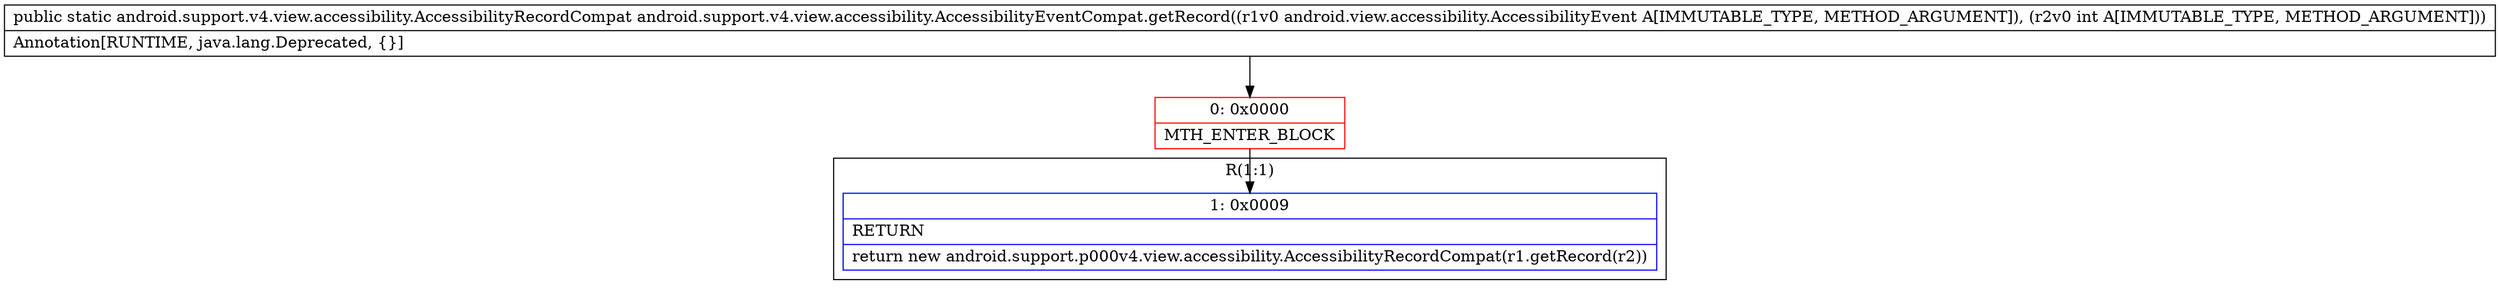 digraph "CFG forandroid.support.v4.view.accessibility.AccessibilityEventCompat.getRecord(Landroid\/view\/accessibility\/AccessibilityEvent;I)Landroid\/support\/v4\/view\/accessibility\/AccessibilityRecordCompat;" {
subgraph cluster_Region_711118133 {
label = "R(1:1)";
node [shape=record,color=blue];
Node_1 [shape=record,label="{1\:\ 0x0009|RETURN\l|return new android.support.p000v4.view.accessibility.AccessibilityRecordCompat(r1.getRecord(r2))\l}"];
}
Node_0 [shape=record,color=red,label="{0\:\ 0x0000|MTH_ENTER_BLOCK\l}"];
MethodNode[shape=record,label="{public static android.support.v4.view.accessibility.AccessibilityRecordCompat android.support.v4.view.accessibility.AccessibilityEventCompat.getRecord((r1v0 android.view.accessibility.AccessibilityEvent A[IMMUTABLE_TYPE, METHOD_ARGUMENT]), (r2v0 int A[IMMUTABLE_TYPE, METHOD_ARGUMENT]))  | Annotation[RUNTIME, java.lang.Deprecated, \{\}]\l}"];
MethodNode -> Node_0;
Node_0 -> Node_1;
}

